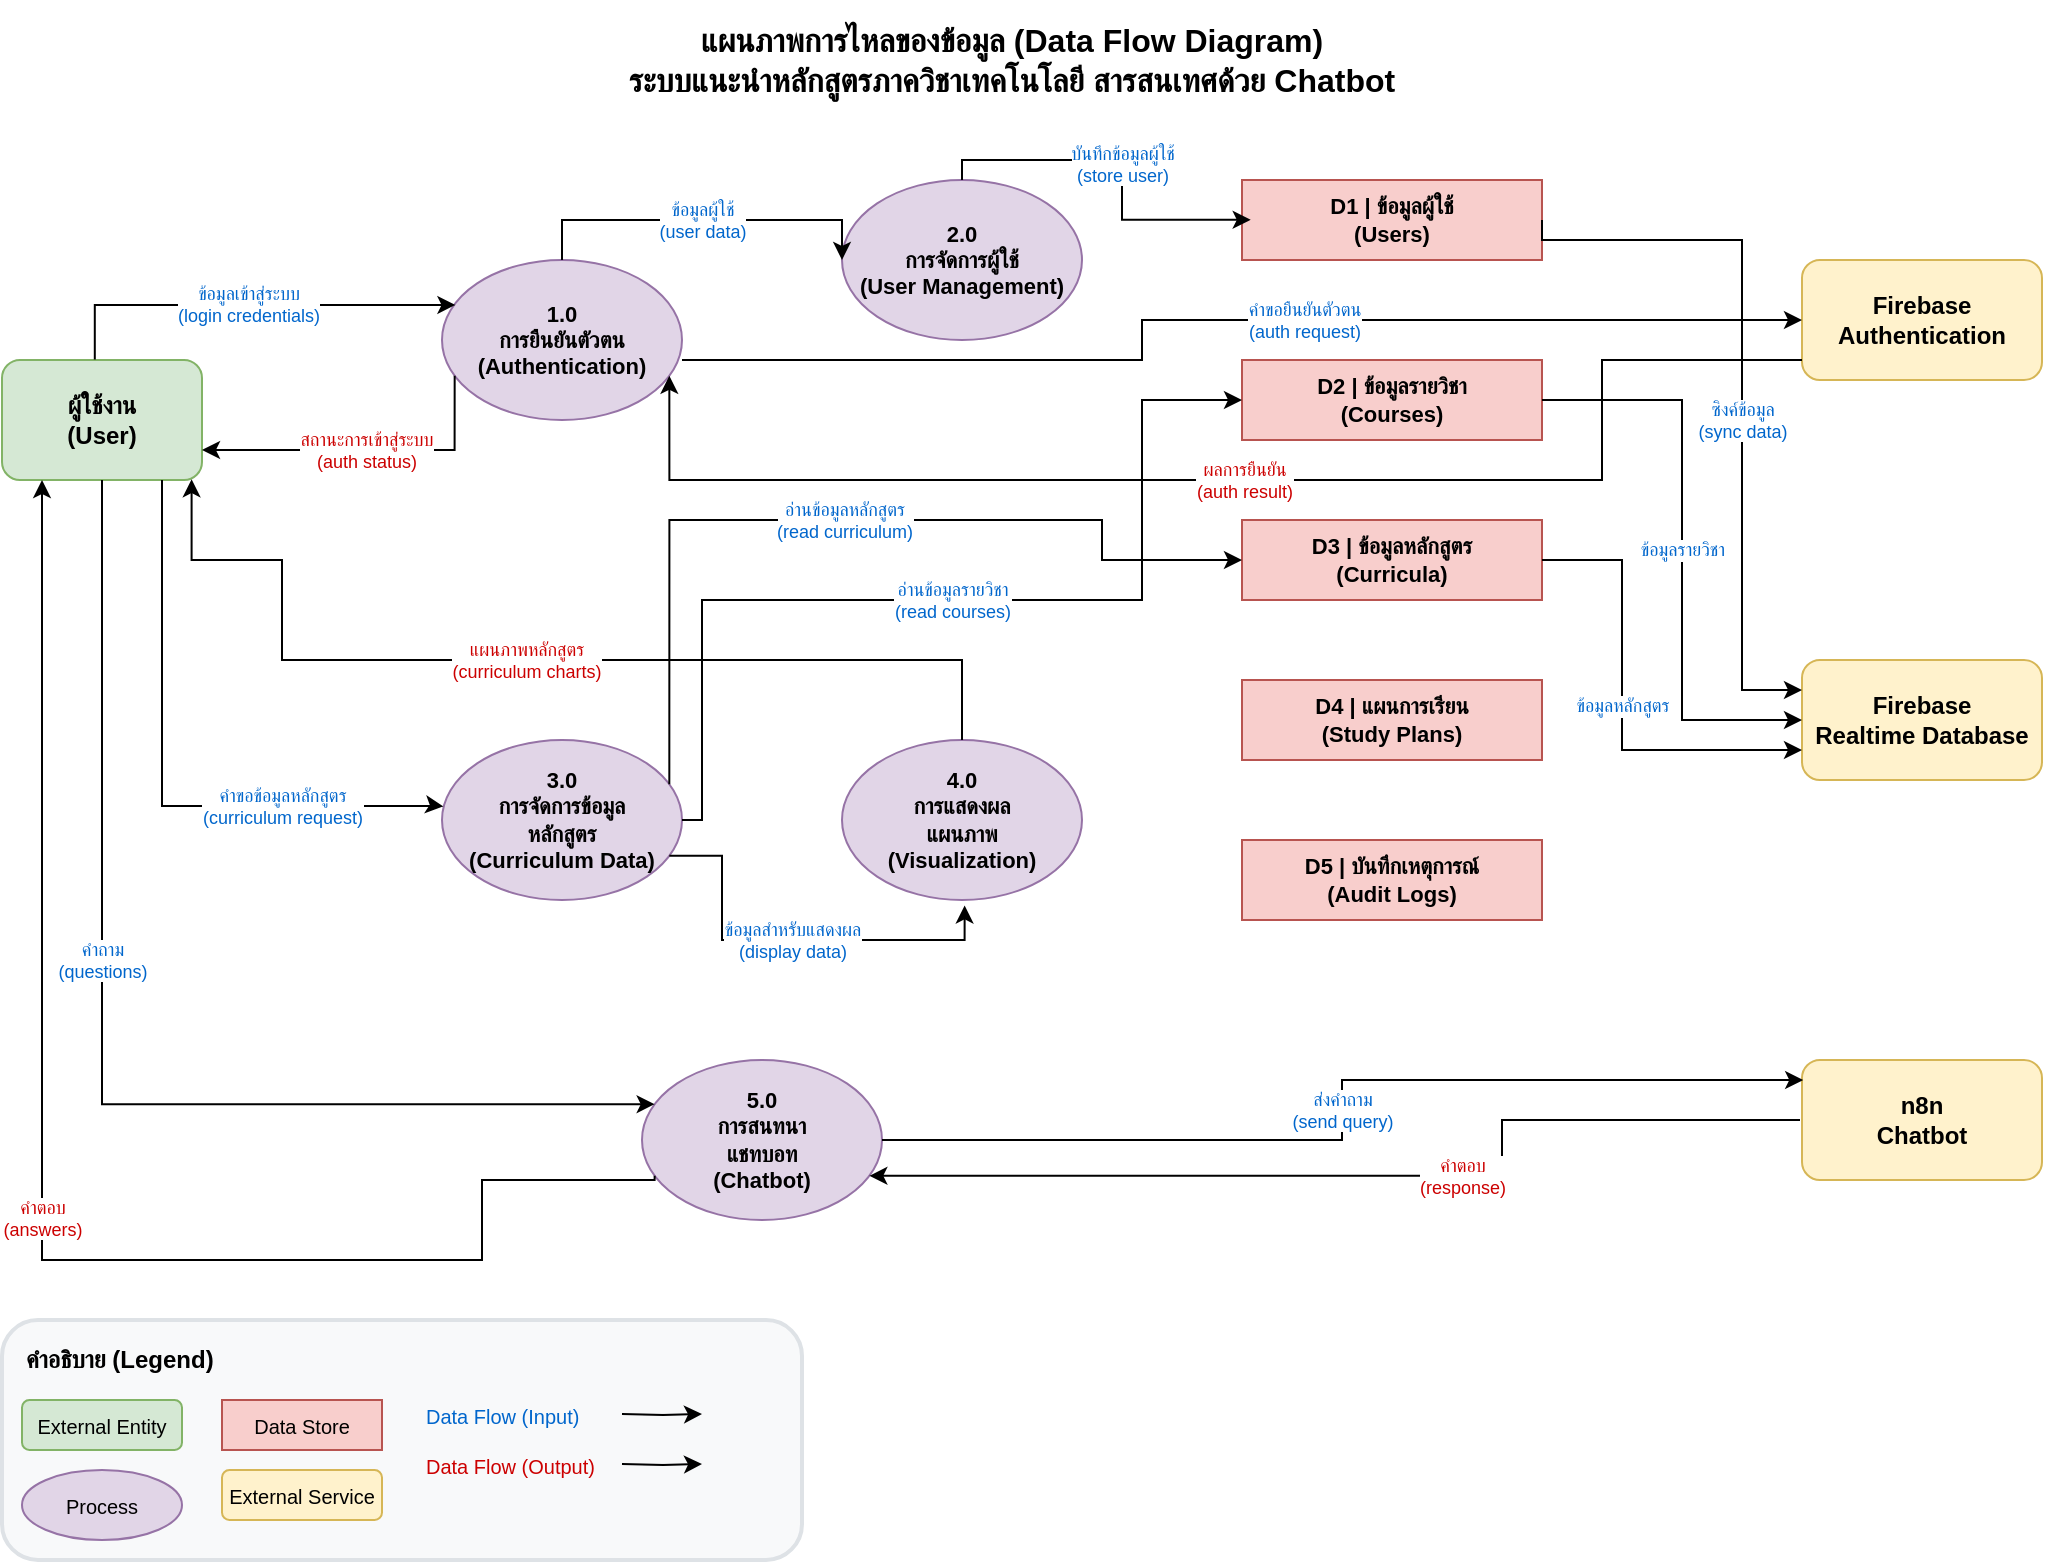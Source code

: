 <mxfile>
    <diagram name="Data Flow Diagram" id="data-flow-diagram">
        <mxGraphModel dx="300" dy="218" grid="1" gridSize="10" guides="1" tooltips="1" connect="1" arrows="1" fold="1" page="1" pageScale="1" pageWidth="1169" pageHeight="827" math="0" shadow="0">
            <root>
                <mxCell id="0"/>
                <mxCell id="1" parent="0"/>
                <mxCell id="title" value="แผนภาพการไหลของข้อมูล (Data Flow Diagram)&lt;br&gt;ระบบแนะนำหลักสูตรภาควิชาเทคโนโลยี สารสนเทศด้วย Chatbot" style="text;html=1;strokeColor=none;fillColor=none;align=center;verticalAlign=middle;whiteSpace=wrap;rounded=0;fontSize=16;fontStyle=1;" parent="1" vertex="1">
                    <mxGeometry x="250" y="20" width="670" height="60" as="geometry"/>
                </mxCell>
                <mxCell id="user" value="ผู้ใช้งาน&#xa;(User)" style="rounded=1;whiteSpace=wrap;html=1;fillColor=#d5e8d4;strokeColor=#82b366;fontSize=12;fontStyle=1;" parent="1" vertex="1">
                    <mxGeometry x="80" y="200" width="100" height="60" as="geometry"/>
                </mxCell>
                <mxCell id="firebase-auth" value="Firebase&#xa;Authentication" style="rounded=1;whiteSpace=wrap;html=1;fillColor=#fff2cc;strokeColor=#d6b656;fontSize=12;fontStyle=1;" parent="1" vertex="1">
                    <mxGeometry x="980" y="150" width="120" height="60" as="geometry"/>
                </mxCell>
                <mxCell id="firebase-db" value="Firebase&#xa;Realtime Database" style="rounded=1;whiteSpace=wrap;html=1;fillColor=#fff2cc;strokeColor=#d6b656;fontSize=12;fontStyle=1;" parent="1" vertex="1">
                    <mxGeometry x="980" y="350" width="120" height="60" as="geometry"/>
                </mxCell>
                <mxCell id="n8n-chatbot" value="n8n&#xa;Chatbot" style="rounded=1;whiteSpace=wrap;html=1;fillColor=#fff2cc;strokeColor=#d6b656;fontSize=12;fontStyle=1;" parent="1" vertex="1">
                    <mxGeometry x="980" y="550" width="120" height="60" as="geometry"/>
                </mxCell>
                <mxCell id="auth-process" value="1.0&#xa;การยืนยันตัวตน&#xa;(Authentication)" style="ellipse;whiteSpace=wrap;html=1;fillColor=#e1d5e7;strokeColor=#9673a6;fontSize=11;fontStyle=1;" parent="1" vertex="1">
                    <mxGeometry x="300" y="150" width="120" height="80" as="geometry"/>
                </mxCell>
                <mxCell id="user-mgmt-process" value="2.0&#xa;การจัดการผู้ใช้&#xa;(User Management)" style="ellipse;whiteSpace=wrap;html=1;fillColor=#e1d5e7;strokeColor=#9673a6;fontSize=11;fontStyle=1;" parent="1" vertex="1">
                    <mxGeometry x="500" y="110" width="120" height="80" as="geometry"/>
                </mxCell>
                <mxCell id="curriculum-process" value="3.0&#xa;การจัดการข้อมูล&#xa;หลักสูตร&#xa;(Curriculum Data)" style="ellipse;whiteSpace=wrap;html=1;fillColor=#e1d5e7;strokeColor=#9673a6;fontSize=11;fontStyle=1;" parent="1" vertex="1">
                    <mxGeometry x="300" y="390" width="120" height="80" as="geometry"/>
                </mxCell>
                <mxCell id="visualization-process" value="4.0&#xa;การแสดงผล&#xa;แผนภาพ&#xa;(Visualization)" style="ellipse;whiteSpace=wrap;html=1;fillColor=#e1d5e7;strokeColor=#9673a6;fontSize=11;fontStyle=1;" parent="1" vertex="1">
                    <mxGeometry x="500" y="390" width="120" height="80" as="geometry"/>
                </mxCell>
                <mxCell id="chatbot-process" value="5.0&#xa;การสนทนา&#xa;แชทบอท&#xa;(Chatbot)" style="ellipse;whiteSpace=wrap;html=1;fillColor=#e1d5e7;strokeColor=#9673a6;fontSize=11;fontStyle=1;" parent="1" vertex="1">
                    <mxGeometry x="400" y="550" width="120" height="80" as="geometry"/>
                </mxCell>
                <mxCell id="user-store" value="D1 | ข้อมูลผู้ใช้&#xa;(Users)" style="rounded=0;whiteSpace=wrap;html=1;fillColor=#f8cecc;strokeColor=#b85450;fontSize=11;fontStyle=1;" parent="1" vertex="1">
                    <mxGeometry x="700" y="110" width="150" height="40" as="geometry"/>
                </mxCell>
                <mxCell id="course-store" value="D2 | ข้อมูลรายวิชา&#xa;(Courses)" style="rounded=0;whiteSpace=wrap;html=1;fillColor=#f8cecc;strokeColor=#b85450;fontSize=11;fontStyle=1;" parent="1" vertex="1">
                    <mxGeometry x="700" y="200" width="150" height="40" as="geometry"/>
                </mxCell>
                <mxCell id="curriculum-store" value="D3 | ข้อมูลหลักสูตร&#xa;(Curricula)" style="rounded=0;whiteSpace=wrap;html=1;fillColor=#f8cecc;strokeColor=#b85450;fontSize=11;fontStyle=1;" parent="1" vertex="1">
                    <mxGeometry x="700" y="280" width="150" height="40" as="geometry"/>
                </mxCell>
                <mxCell id="studyplan-store" value="D4 | แผนการเรียน&#xa;(Study Plans)" style="rounded=0;whiteSpace=wrap;html=1;fillColor=#f8cecc;strokeColor=#b85450;fontSize=11;fontStyle=1;" parent="1" vertex="1">
                    <mxGeometry x="700" y="360" width="150" height="40" as="geometry"/>
                </mxCell>
                <mxCell id="audit-store" value="D5 | บันทึกเหตุการณ์&#xa;(Audit Logs)" style="rounded=0;whiteSpace=wrap;html=1;fillColor=#f8cecc;strokeColor=#b85450;fontSize=11;fontStyle=1;" parent="1" vertex="1">
                    <mxGeometry x="700" y="440" width="150" height="40" as="geometry"/>
                </mxCell>
                <mxCell id="flow1" value="ข้อมูลเข้าสู่ระบบ&#xa;(login credentials)" style="edgeStyle=orthogonalEdgeStyle;rounded=0;orthogonalLoop=1;jettySize=auto;html=1;exitX=0.464;exitY=-0.004;exitDx=0;exitDy=0;entryX=0.056;entryY=0.281;entryDx=0;entryDy=0;fontSize=9;fontColor=#0066CC;exitPerimeter=0;entryPerimeter=0;" parent="1" source="user" target="auth-process" edge="1">
                    <mxGeometry relative="1" as="geometry">
                        <Array as="points">
                            <mxPoint x="126" y="173"/>
                        </Array>
                    </mxGeometry>
                </mxCell>
                <mxCell id="flow2" value="สถานะการเข้าสู่ระบบ&#xa;(auth status)" style="edgeStyle=orthogonalEdgeStyle;rounded=0;orthogonalLoop=1;jettySize=auto;html=1;exitX=0;exitY=0.75;exitDx=0;exitDy=0;entryX=1;entryY=0.75;entryDx=0;entryDy=0;fontSize=9;fontColor=#CC0000;" parent="1" source="auth-process" target="user" edge="1">
                    <mxGeometry relative="1" as="geometry">
                        <Array as="points">
                            <mxPoint x="306" y="245"/>
                        </Array>
                    </mxGeometry>
                </mxCell>
                <mxCell id="flow3" value="คำขอยืนยันตัวตน&#xa;(auth request)" style="edgeStyle=orthogonalEdgeStyle;rounded=0;orthogonalLoop=1;jettySize=auto;html=1;entryX=0;entryY=0.5;entryDx=0;entryDy=0;fontSize=9;fontColor=#0066CC;exitX=1;exitY=0.625;exitDx=0;exitDy=0;exitPerimeter=0;" parent="1" source="auth-process" target="firebase-auth" edge="1">
                    <mxGeometry x="0.141" relative="1" as="geometry">
                        <Array as="points">
                            <mxPoint x="650" y="200"/>
                            <mxPoint x="650" y="180"/>
                        </Array>
                        <mxPoint x="420" y="190" as="sourcePoint"/>
                        <mxPoint as="offset"/>
                    </mxGeometry>
                </mxCell>
                <mxCell id="flow4" value="ผลการยืนยัน&#xa;(auth result)" style="edgeStyle=orthogonalEdgeStyle;rounded=0;orthogonalLoop=1;jettySize=auto;html=1;entryX=1;entryY=0.75;entryDx=0;entryDy=0;fontSize=9;fontColor=#CC0000;" parent="1" target="auth-process" edge="1">
                    <mxGeometry relative="1" as="geometry">
                        <Array as="points">
                            <mxPoint x="980" y="200"/>
                            <mxPoint x="880" y="200"/>
                            <mxPoint x="880" y="260"/>
                            <mxPoint x="414" y="260"/>
                        </Array>
                        <mxPoint x="980" y="200" as="sourcePoint"/>
                    </mxGeometry>
                </mxCell>
                <mxCell id="flow5" value="ข้อมูลผู้ใช้&#xa;(user data)" style="edgeStyle=orthogonalEdgeStyle;rounded=0;orthogonalLoop=1;jettySize=auto;html=1;exitX=0.5;exitY=0;exitDx=0;exitDy=0;entryX=0;entryY=0.5;entryDx=0;entryDy=0;fontSize=9;fontColor=#0066CC;" parent="1" source="auth-process" target="user-mgmt-process" edge="1">
                    <mxGeometry relative="1" as="geometry">
                        <Array as="points">
                            <mxPoint x="360" y="130"/>
                        </Array>
                    </mxGeometry>
                </mxCell>
                <mxCell id="flow6" value="บันทึกข้อมูลผู้ใช้&#xa;(store user)" style="edgeStyle=orthogonalEdgeStyle;rounded=0;orthogonalLoop=1;jettySize=auto;html=1;exitX=0.5;exitY=0;exitDx=0;exitDy=0;entryX=0.029;entryY=0.498;entryDx=0;entryDy=0;fontSize=9;fontColor=#0066CC;entryPerimeter=0;" parent="1" source="user-mgmt-process" target="user-store" edge="1">
                    <mxGeometry relative="1" as="geometry">
                        <Array as="points">
                            <mxPoint x="560" y="100"/>
                            <mxPoint x="640" y="100"/>
                            <mxPoint x="640" y="130"/>
                        </Array>
                    </mxGeometry>
                </mxCell>
                <mxCell id="flow7" value="ซิงค์ข้อมูล&#xa;(sync data)" style="edgeStyle=orthogonalEdgeStyle;rounded=0;orthogonalLoop=1;jettySize=auto;html=1;exitX=1;exitY=0.5;exitDx=0;exitDy=0;entryX=0;entryY=0.25;entryDx=0;entryDy=0;fontSize=9;fontColor=#0066CC;" parent="1" source="user-store" target="firebase-db" edge="1">
                    <mxGeometry x="0.096" relative="1" as="geometry">
                        <Array as="points">
                            <mxPoint x="850" y="140"/>
                            <mxPoint x="950" y="140"/>
                            <mxPoint x="950" y="365"/>
                        </Array>
                        <mxPoint as="offset"/>
                    </mxGeometry>
                </mxCell>
                <mxCell id="flow8" value="คำขอข้อมูลหลักสูตร&#xa;(curriculum request)" style="edgeStyle=orthogonalEdgeStyle;rounded=0;orthogonalLoop=1;jettySize=auto;html=1;entryX=0.006;entryY=0.415;entryDx=0;entryDy=0;fontSize=9;fontColor=#0066CC;entryPerimeter=0;" parent="1" target="curriculum-process" edge="1">
                    <mxGeometry x="0.468" relative="1" as="geometry">
                        <Array as="points">
                            <mxPoint x="160" y="423"/>
                            <mxPoint x="299" y="423"/>
                        </Array>
                        <mxPoint x="160" y="260" as="sourcePoint"/>
                        <mxPoint as="offset"/>
                    </mxGeometry>
                </mxCell>
                <mxCell id="flow9" value="อ่านข้อมูลหลักสูตร&#xa;(read curriculum)" style="edgeStyle=orthogonalEdgeStyle;rounded=0;orthogonalLoop=1;jettySize=auto;html=1;exitX=1;exitY=0.25;exitDx=0;exitDy=0;entryX=0;entryY=0.5;entryDx=0;entryDy=0;fontSize=9;fontColor=#0066CC;" parent="1" source="curriculum-process" target="curriculum-store" edge="1">
                    <mxGeometry relative="1" as="geometry">
                        <Array as="points">
                            <mxPoint x="414" y="280"/>
                            <mxPoint x="630" y="280"/>
                            <mxPoint x="630" y="300"/>
                        </Array>
                    </mxGeometry>
                </mxCell>
                <mxCell id="flow10" value="อ่านข้อมูลรายวิชา&#xa;(read courses)" style="edgeStyle=orthogonalEdgeStyle;rounded=0;orthogonalLoop=1;jettySize=auto;html=1;exitX=1;exitY=0.5;exitDx=0;exitDy=0;entryX=0;entryY=0.5;entryDx=0;entryDy=0;fontSize=9;fontColor=#0066CC;" parent="1" source="curriculum-process" target="course-store" edge="1">
                    <mxGeometry relative="1" as="geometry">
                        <Array as="points">
                            <mxPoint x="430" y="430"/>
                            <mxPoint x="430" y="320"/>
                            <mxPoint x="650" y="320"/>
                            <mxPoint x="650" y="220"/>
                        </Array>
                    </mxGeometry>
                </mxCell>
                <mxCell id="flow11" value="ข้อมูลสำหรับแสดงผล&#xa;(display data)" style="edgeStyle=orthogonalEdgeStyle;rounded=0;orthogonalLoop=1;jettySize=auto;html=1;exitX=1;exitY=0.75;exitDx=0;exitDy=0;fontSize=9;fontColor=#0066CC;entryX=0.511;entryY=1.034;entryDx=0;entryDy=0;entryPerimeter=0;" parent="1" source="curriculum-process" target="visualization-process" edge="1">
                    <mxGeometry x="-0.003" relative="1" as="geometry">
                        <mxPoint x="560" y="500" as="targetPoint"/>
                        <Array as="points">
                            <mxPoint x="440" y="448"/>
                            <mxPoint x="440" y="490"/>
                            <mxPoint x="561" y="490"/>
                        </Array>
                        <mxPoint as="offset"/>
                    </mxGeometry>
                </mxCell>
                <mxCell id="flow12" value="แผนภาพหลักสูตร&#xa;(curriculum charts)" style="edgeStyle=orthogonalEdgeStyle;rounded=0;orthogonalLoop=1;jettySize=auto;html=1;exitX=0.5;exitY=0;exitDx=0;exitDy=0;entryX=0.948;entryY=0.993;entryDx=0;entryDy=0;fontSize=9;fontColor=#CC0000;entryPerimeter=0;" parent="1" source="visualization-process" target="user" edge="1">
                    <mxGeometry relative="1" as="geometry">
                        <Array as="points">
                            <mxPoint x="560" y="350"/>
                            <mxPoint x="220" y="350"/>
                            <mxPoint x="220" y="300"/>
                            <mxPoint x="175" y="300"/>
                        </Array>
                    </mxGeometry>
                </mxCell>
                <mxCell id="flow13" value="คำถาม&#xa;(questions)" style="edgeStyle=orthogonalEdgeStyle;rounded=0;orthogonalLoop=1;jettySize=auto;html=1;entryX=0;entryY=0.25;entryDx=0;entryDy=0;fontSize=9;fontColor=#0066CC;exitX=0.5;exitY=1;exitDx=0;exitDy=0;" parent="1" source="user" target="chatbot-process" edge="1">
                    <mxGeometry x="-0.184" relative="1" as="geometry">
                        <Array as="points">
                            <mxPoint x="130" y="572"/>
                        </Array>
                        <mxPoint x="150" y="260" as="sourcePoint"/>
                        <mxPoint as="offset"/>
                    </mxGeometry>
                </mxCell>
                <mxCell id="flow14" value="ส่งคำถาม&#xa;(send query)" style="edgeStyle=orthogonalEdgeStyle;rounded=0;orthogonalLoop=1;jettySize=auto;html=1;exitX=1;exitY=0.5;exitDx=0;exitDy=0;entryX=0.005;entryY=0.17;entryDx=0;entryDy=0;fontSize=9;fontColor=#0066CC;entryPerimeter=0;" parent="1" source="chatbot-process" target="n8n-chatbot" edge="1">
                    <mxGeometry relative="1" as="geometry">
                        <Array as="points">
                            <mxPoint x="750" y="590"/>
                            <mxPoint x="750" y="560"/>
                            <mxPoint x="981" y="560"/>
                        </Array>
                    </mxGeometry>
                </mxCell>
                <mxCell id="flow15" value="คำตอบ&#xa;(response)" style="edgeStyle=orthogonalEdgeStyle;rounded=0;orthogonalLoop=1;jettySize=auto;html=1;entryX=1;entryY=0.75;entryDx=0;entryDy=0;fontSize=9;fontColor=#CC0000;" parent="1" target="chatbot-process" edge="1">
                    <mxGeometry x="-0.202" relative="1" as="geometry">
                        <mxPoint x="979" y="580" as="sourcePoint"/>
                        <Array as="points">
                            <mxPoint x="830" y="580"/>
                            <mxPoint x="830" y="608"/>
                        </Array>
                        <mxPoint as="offset"/>
                    </mxGeometry>
                </mxCell>
                <mxCell id="flow16" value="คำตอบ&#xa;(answers)" style="edgeStyle=orthogonalEdgeStyle;rounded=0;orthogonalLoop=1;jettySize=auto;html=1;exitX=0;exitY=0.75;exitDx=0;exitDy=0;fontSize=9;fontColor=#CC0000;" parent="1" source="chatbot-process" edge="1">
                    <mxGeometry relative="1" as="geometry">
                        <Array as="points">
                            <mxPoint x="406" y="610"/>
                            <mxPoint x="320" y="610"/>
                            <mxPoint x="320" y="650"/>
                            <mxPoint x="100" y="650"/>
                            <mxPoint x="100" y="260"/>
                        </Array>
                        <mxPoint x="100" y="260" as="targetPoint"/>
                    </mxGeometry>
                </mxCell>
                <mxCell id="flow17" value="ข้อมูลรายวิชา" style="edgeStyle=orthogonalEdgeStyle;rounded=0;orthogonalLoop=1;jettySize=auto;html=1;exitX=1;exitY=0.5;exitDx=0;exitDy=0;entryX=0;entryY=0.5;entryDx=0;entryDy=0;fontSize=9;fontColor=#0066CC;" parent="1" source="course-store" target="firebase-db" edge="1">
                    <mxGeometry relative="1" as="geometry">
                        <Array as="points">
                            <mxPoint x="920" y="220"/>
                            <mxPoint x="920" y="380"/>
                        </Array>
                    </mxGeometry>
                </mxCell>
                <mxCell id="flow18" value="ข้อมูลหลักสูตร" style="edgeStyle=orthogonalEdgeStyle;rounded=0;orthogonalLoop=1;jettySize=auto;html=1;exitX=1;exitY=0.5;exitDx=0;exitDy=0;entryX=0;entryY=0.75;entryDx=0;entryDy=0;fontSize=9;fontColor=#0066CC;" parent="1" source="curriculum-store" target="firebase-db" edge="1">
                    <mxGeometry relative="1" as="geometry">
                        <Array as="points">
                            <mxPoint x="890" y="300"/>
                            <mxPoint x="890" y="395"/>
                        </Array>
                    </mxGeometry>
                </mxCell>
                <mxCell id="legend-bg" value="" style="rounded=1;whiteSpace=wrap;html=1;fillColor=#f8f9fa;strokeColor=#dee2e6;strokeWidth=2;" parent="1" vertex="1">
                    <mxGeometry x="80" y="680" width="400" height="120" as="geometry"/>
                </mxCell>
                <mxCell id="legend-title" value="คำอธิบาย (Legend)" style="text;html=1;strokeColor=none;fillColor=none;align=left;verticalAlign=middle;whiteSpace=wrap;rounded=0;fontSize=12;fontStyle=1;" parent="1" vertex="1">
                    <mxGeometry x="90" y="690" width="120" height="20" as="geometry"/>
                </mxCell>
                <mxCell id="legend-entity" value="External Entity" style="rounded=1;whiteSpace=wrap;html=1;fillColor=#d5e8d4;strokeColor=#82b366;fontSize=10;" parent="1" vertex="1">
                    <mxGeometry x="90" y="720" width="80" height="25" as="geometry"/>
                </mxCell>
                <mxCell id="legend-process" value="Process" style="ellipse;whiteSpace=wrap;html=1;fillColor=#e1d5e7;strokeColor=#9673a6;fontSize=10;" parent="1" vertex="1">
                    <mxGeometry x="90" y="755" width="80" height="35" as="geometry"/>
                </mxCell>
                <mxCell id="legend-datastore" value="Data Store" style="rounded=0;whiteSpace=wrap;html=1;fillColor=#f8cecc;strokeColor=#b85450;fontSize=10;" parent="1" vertex="1">
                    <mxGeometry x="190" y="720" width="80" height="25" as="geometry"/>
                </mxCell>
                <mxCell id="legend-external-service" value="External Service" style="rounded=1;whiteSpace=wrap;html=1;fillColor=#fff2cc;strokeColor=#d6b656;fontSize=10;" parent="1" vertex="1">
                    <mxGeometry x="190" y="755" width="80" height="25" as="geometry"/>
                </mxCell>
                <mxCell id="legend-input-flow" value="Data Flow (Input)" style="text;html=1;strokeColor=none;fillColor=none;align=left;verticalAlign=middle;whiteSpace=wrap;rounded=0;fontSize=10;fontColor=#0066CC;" parent="1" vertex="1">
                    <mxGeometry x="290" y="720" width="100" height="15" as="geometry"/>
                </mxCell>
                <mxCell id="legend-output-flow" value="Data Flow (Output)" style="text;html=1;strokeColor=none;fillColor=none;align=left;verticalAlign=middle;whiteSpace=wrap;rounded=0;fontSize=10;fontColor=#CC0000;" parent="1" vertex="1">
                    <mxGeometry x="290" y="745" width="100" height="15" as="geometry"/>
                </mxCell>
                <mxCell id="legend-arrow1" value="" style="edgeStyle=orthogonalEdgeStyle;rounded=0;orthogonalLoop=1;jettySize=auto;html=1;fontSize=10;fontColor=#0066CC;" parent="1" edge="1">
                    <mxGeometry relative="1" as="geometry">
                        <mxPoint x="390" y="727" as="sourcePoint"/>
                        <mxPoint x="430" y="727" as="targetPoint"/>
                    </mxGeometry>
                </mxCell>
                <mxCell id="legend-arrow2" value="" style="edgeStyle=orthogonalEdgeStyle;rounded=0;orthogonalLoop=1;jettySize=auto;html=1;fontSize=10;fontColor=#CC0000;" parent="1" edge="1">
                    <mxGeometry relative="1" as="geometry">
                        <mxPoint x="390" y="752" as="sourcePoint"/>
                        <mxPoint x="430" y="752" as="targetPoint"/>
                    </mxGeometry>
                </mxCell>
            </root>
        </mxGraphModel>
    </diagram>
</mxfile>